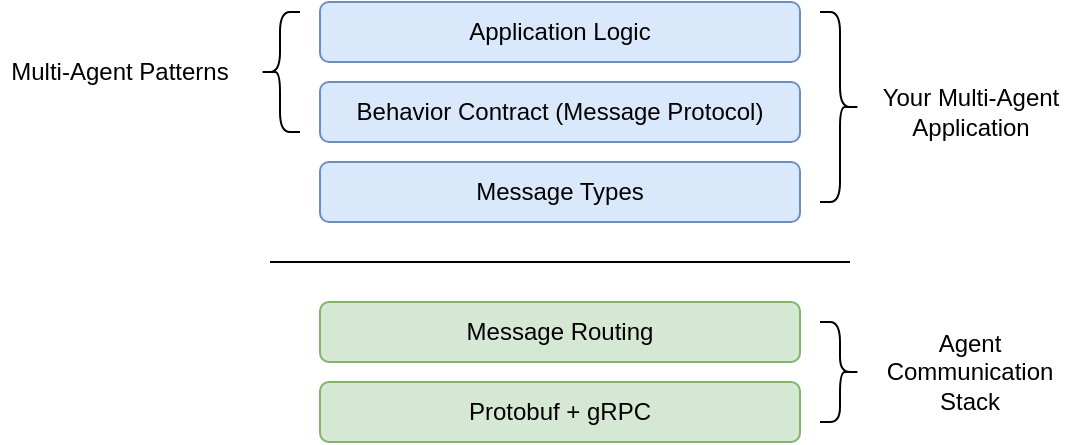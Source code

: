 <mxfile version="24.7.5">
  <diagram name="Page-1" id="cddb7oONEilqIw1Y7nf5">
    <mxGraphModel dx="1071" dy="1138" grid="1" gridSize="10" guides="1" tooltips="1" connect="1" arrows="1" fold="1" page="1" pageScale="1" pageWidth="850" pageHeight="1100" math="0" shadow="0">
      <root>
        <mxCell id="0" />
        <mxCell id="1" parent="0" />
        <mxCell id="e_Se_iOjKQHndGvTYtJ0-6" value="Application Logic" style="rounded=1;whiteSpace=wrap;html=1;fillColor=#dae8fc;strokeColor=#6c8ebf;" parent="1" vertex="1">
          <mxGeometry x="290" y="390" width="240" height="30" as="geometry" />
        </mxCell>
        <mxCell id="aPJ7GLReoFj_4gOym3_0-1" value="Behavior Contract (Message Protocol)" style="rounded=1;whiteSpace=wrap;html=1;fillColor=#dae8fc;strokeColor=#6c8ebf;" vertex="1" parent="1">
          <mxGeometry x="290" y="430" width="240" height="30" as="geometry" />
        </mxCell>
        <mxCell id="aPJ7GLReoFj_4gOym3_0-2" value="Message Types" style="rounded=1;whiteSpace=wrap;html=1;fillColor=#dae8fc;strokeColor=#6c8ebf;" vertex="1" parent="1">
          <mxGeometry x="290" y="470" width="240" height="30" as="geometry" />
        </mxCell>
        <mxCell id="aPJ7GLReoFj_4gOym3_0-3" value="Message Routing" style="rounded=1;whiteSpace=wrap;html=1;fillColor=#d5e8d4;strokeColor=#82b366;" vertex="1" parent="1">
          <mxGeometry x="290" y="540" width="240" height="30" as="geometry" />
        </mxCell>
        <mxCell id="aPJ7GLReoFj_4gOym3_0-4" value="Protobuf + gRPC" style="rounded=1;whiteSpace=wrap;html=1;fillColor=#d5e8d4;strokeColor=#82b366;" vertex="1" parent="1">
          <mxGeometry x="290" y="580" width="240" height="30" as="geometry" />
        </mxCell>
        <mxCell id="aPJ7GLReoFj_4gOym3_0-6" value="" style="endArrow=none;html=1;rounded=0;" edge="1" parent="1">
          <mxGeometry width="50" height="50" relative="1" as="geometry">
            <mxPoint x="265" y="520" as="sourcePoint" />
            <mxPoint x="555" y="520" as="targetPoint" />
          </mxGeometry>
        </mxCell>
        <mxCell id="aPJ7GLReoFj_4gOym3_0-7" value="Agent Communication Stack" style="text;html=1;align=center;verticalAlign=middle;whiteSpace=wrap;rounded=0;" vertex="1" parent="1">
          <mxGeometry x="570" y="560" width="90" height="30" as="geometry" />
        </mxCell>
        <mxCell id="aPJ7GLReoFj_4gOym3_0-8" value="Your Multi-Agent Application" style="text;html=1;align=center;verticalAlign=middle;whiteSpace=wrap;rounded=0;" vertex="1" parent="1">
          <mxGeometry x="560" y="430" width="111" height="30" as="geometry" />
        </mxCell>
        <mxCell id="aPJ7GLReoFj_4gOym3_0-9" value="Multi-Agent Patterns" style="text;html=1;align=center;verticalAlign=middle;whiteSpace=wrap;rounded=0;" vertex="1" parent="1">
          <mxGeometry x="130" y="410" width="120" height="30" as="geometry" />
        </mxCell>
        <mxCell id="aPJ7GLReoFj_4gOym3_0-10" style="edgeStyle=orthogonalEdgeStyle;rounded=0;orthogonalLoop=1;jettySize=auto;html=1;exitX=0.5;exitY=1;exitDx=0;exitDy=0;" edge="1" parent="1" source="aPJ7GLReoFj_4gOym3_0-3" target="aPJ7GLReoFj_4gOym3_0-3">
          <mxGeometry relative="1" as="geometry" />
        </mxCell>
        <mxCell id="aPJ7GLReoFj_4gOym3_0-11" value="" style="shape=curlyBracket;whiteSpace=wrap;html=1;rounded=1;labelPosition=left;verticalLabelPosition=middle;align=right;verticalAlign=middle;" vertex="1" parent="1">
          <mxGeometry x="260" y="395" width="20" height="60" as="geometry" />
        </mxCell>
        <mxCell id="aPJ7GLReoFj_4gOym3_0-12" value="" style="shape=curlyBracket;whiteSpace=wrap;html=1;rounded=1;flipH=1;labelPosition=right;verticalLabelPosition=middle;align=left;verticalAlign=middle;" vertex="1" parent="1">
          <mxGeometry x="540" y="395" width="20" height="95" as="geometry" />
        </mxCell>
        <mxCell id="aPJ7GLReoFj_4gOym3_0-13" value="" style="shape=curlyBracket;whiteSpace=wrap;html=1;rounded=1;flipH=1;labelPosition=right;verticalLabelPosition=middle;align=left;verticalAlign=middle;" vertex="1" parent="1">
          <mxGeometry x="540" y="550" width="20" height="50" as="geometry" />
        </mxCell>
      </root>
    </mxGraphModel>
  </diagram>
</mxfile>
